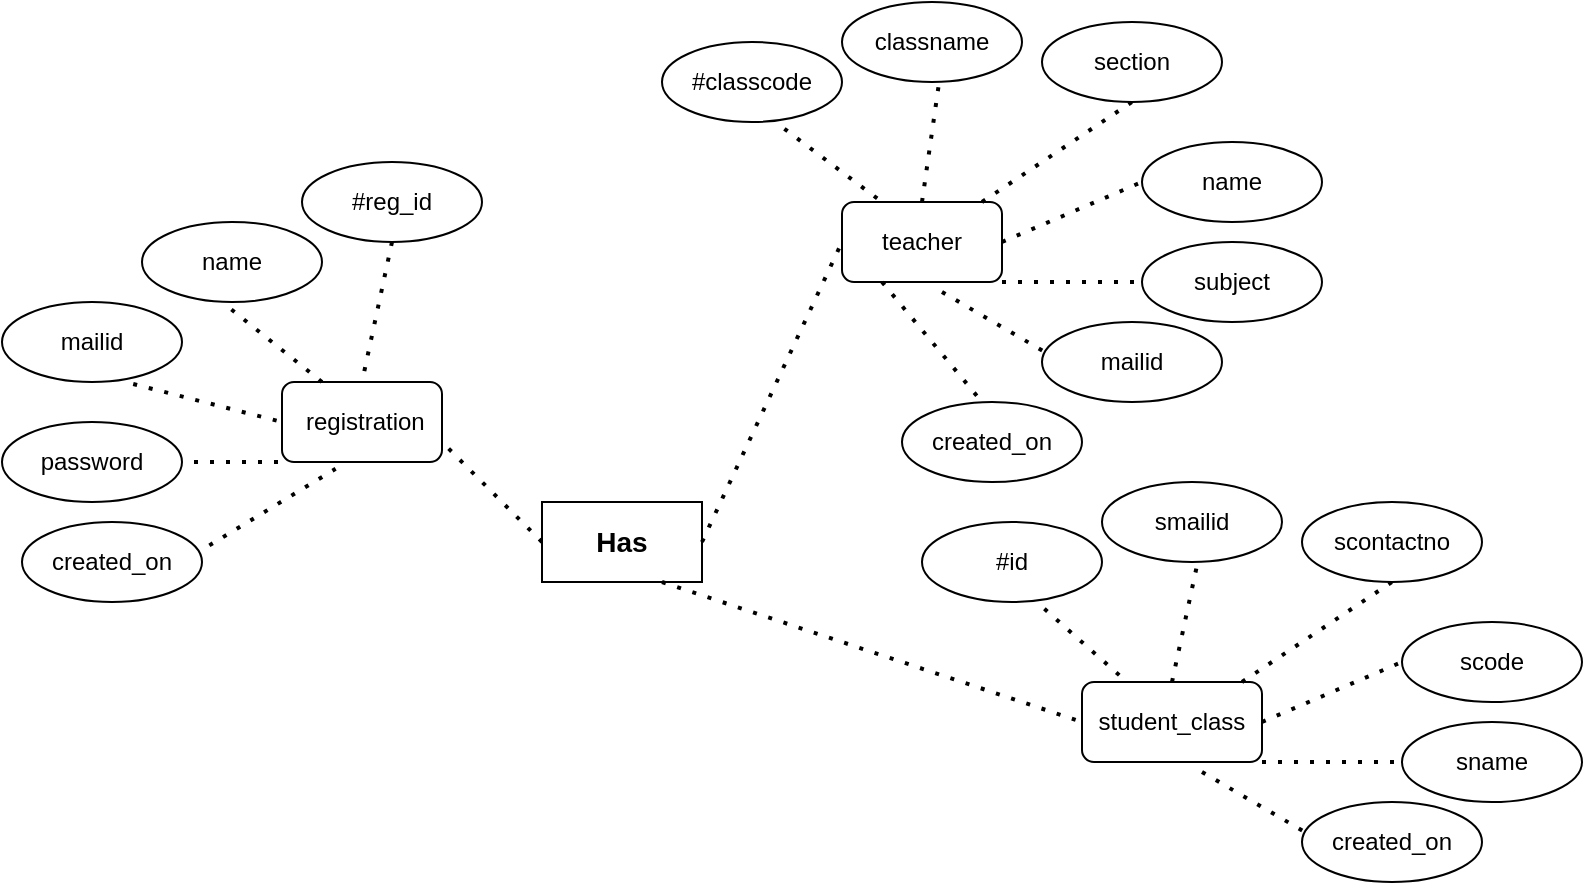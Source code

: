 <mxfile version="14.2.9" type="github">
  <diagram name="Page-1" id="e7e014a7-5840-1c2e-5031-d8a46d1fe8dd">
    <mxGraphModel dx="1038" dy="556" grid="1" gridSize="10" guides="1" tooltips="1" connect="1" arrows="1" fold="1" page="1" pageScale="1" pageWidth="1169" pageHeight="826" background="#ffffff" math="0" shadow="0">
      <root>
        <mxCell id="0" />
        <mxCell id="1" parent="0" />
        <mxCell id="wm7McS8ciFP9YZ9LBugO-41" value="&amp;nbsp;registration" style="rounded=1;whiteSpace=wrap;html=1;" vertex="1" parent="1">
          <mxGeometry x="150" y="230" width="80" height="40" as="geometry" />
        </mxCell>
        <mxCell id="wm7McS8ciFP9YZ9LBugO-42" value="" style="endArrow=none;dashed=1;html=1;dashPattern=1 3;strokeWidth=2;exitX=0.25;exitY=0;exitDx=0;exitDy=0;" edge="1" parent="1" source="wm7McS8ciFP9YZ9LBugO-41">
          <mxGeometry width="50" height="50" relative="1" as="geometry">
            <mxPoint x="100" y="240" as="sourcePoint" />
            <mxPoint x="120" y="190" as="targetPoint" />
          </mxGeometry>
        </mxCell>
        <mxCell id="wm7McS8ciFP9YZ9LBugO-45" value="" style="endArrow=none;dashed=1;html=1;dashPattern=1 3;strokeWidth=2;exitX=0.729;exitY=1.025;exitDx=0;exitDy=0;exitPerimeter=0;" edge="1" parent="1" source="wm7McS8ciFP9YZ9LBugO-49">
          <mxGeometry width="50" height="50" relative="1" as="geometry">
            <mxPoint x="70" y="240" as="sourcePoint" />
            <mxPoint x="150" y="250" as="targetPoint" />
          </mxGeometry>
        </mxCell>
        <mxCell id="wm7McS8ciFP9YZ9LBugO-47" value="name" style="ellipse;whiteSpace=wrap;html=1;" vertex="1" parent="1">
          <mxGeometry x="80" y="150" width="90" height="40" as="geometry" />
        </mxCell>
        <mxCell id="wm7McS8ciFP9YZ9LBugO-49" value="mailid" style="ellipse;whiteSpace=wrap;html=1;" vertex="1" parent="1">
          <mxGeometry x="10" y="190" width="90" height="40" as="geometry" />
        </mxCell>
        <mxCell id="wm7McS8ciFP9YZ9LBugO-50" value="" style="endArrow=none;dashed=1;html=1;dashPattern=1 3;strokeWidth=2;entryX=0;entryY=1;entryDx=0;entryDy=0;" edge="1" parent="1" target="wm7McS8ciFP9YZ9LBugO-41">
          <mxGeometry width="50" height="50" relative="1" as="geometry">
            <mxPoint x="90" y="270" as="sourcePoint" />
            <mxPoint x="140" y="260" as="targetPoint" />
          </mxGeometry>
        </mxCell>
        <mxCell id="wm7McS8ciFP9YZ9LBugO-51" value="" style="endArrow=none;dashed=1;html=1;dashPattern=1 3;strokeWidth=2;entryX=0.5;entryY=0;entryDx=0;entryDy=0;exitX=0.5;exitY=1;exitDx=0;exitDy=0;exitPerimeter=0;" edge="1" parent="1" source="wm7McS8ciFP9YZ9LBugO-53" target="wm7McS8ciFP9YZ9LBugO-41">
          <mxGeometry width="50" height="50" relative="1" as="geometry">
            <mxPoint x="205" y="170" as="sourcePoint" />
            <mxPoint x="244.39" y="230" as="targetPoint" />
          </mxGeometry>
        </mxCell>
        <mxCell id="wm7McS8ciFP9YZ9LBugO-52" value="" style="endArrow=none;dashed=1;html=1;dashPattern=1 3;strokeWidth=2;entryX=0.335;entryY=1.085;entryDx=0;entryDy=0;entryPerimeter=0;" edge="1" parent="1" target="wm7McS8ciFP9YZ9LBugO-41">
          <mxGeometry width="50" height="50" relative="1" as="geometry">
            <mxPoint x="100" y="320" as="sourcePoint" />
            <mxPoint x="204.39" y="319" as="targetPoint" />
          </mxGeometry>
        </mxCell>
        <mxCell id="wm7McS8ciFP9YZ9LBugO-53" value="#reg_id" style="ellipse;whiteSpace=wrap;html=1;" vertex="1" parent="1">
          <mxGeometry x="160" y="120" width="90" height="40" as="geometry" />
        </mxCell>
        <mxCell id="wm7McS8ciFP9YZ9LBugO-54" value="password" style="ellipse;whiteSpace=wrap;html=1;" vertex="1" parent="1">
          <mxGeometry x="10" y="250" width="90" height="40" as="geometry" />
        </mxCell>
        <mxCell id="wm7McS8ciFP9YZ9LBugO-55" value="created_on" style="ellipse;whiteSpace=wrap;html=1;" vertex="1" parent="1">
          <mxGeometry x="20" y="300" width="90" height="40" as="geometry" />
        </mxCell>
        <mxCell id="wm7McS8ciFP9YZ9LBugO-56" value="" style="endArrow=none;dashed=1;html=1;dashPattern=1 3;strokeWidth=2;entryX=1;entryY=0.75;entryDx=0;entryDy=0;" edge="1" parent="1" target="wm7McS8ciFP9YZ9LBugO-41">
          <mxGeometry width="50" height="50" relative="1" as="geometry">
            <mxPoint x="280" y="310" as="sourcePoint" />
            <mxPoint x="270" y="270" as="targetPoint" />
          </mxGeometry>
        </mxCell>
        <mxCell id="wm7McS8ciFP9YZ9LBugO-57" value="&lt;b&gt;&lt;font style=&quot;font-size: 14px&quot;&gt;Has&lt;/font&gt;&lt;/b&gt;" style="rounded=0;whiteSpace=wrap;html=1;" vertex="1" parent="1">
          <mxGeometry x="280" y="290" width="80" height="40" as="geometry" />
        </mxCell>
        <mxCell id="wm7McS8ciFP9YZ9LBugO-70" value="teacher" style="rounded=1;whiteSpace=wrap;html=1;" vertex="1" parent="1">
          <mxGeometry x="430" y="140" width="80" height="40" as="geometry" />
        </mxCell>
        <mxCell id="wm7McS8ciFP9YZ9LBugO-71" value="" style="endArrow=none;dashed=1;html=1;dashPattern=1 3;strokeWidth=2;entryX=0.5;entryY=1;entryDx=0;entryDy=0;" edge="1" parent="1" target="wm7McS8ciFP9YZ9LBugO-78">
          <mxGeometry width="50" height="50" relative="1" as="geometry">
            <mxPoint x="500" y="140" as="sourcePoint" />
            <mxPoint x="550" y="90" as="targetPoint" />
          </mxGeometry>
        </mxCell>
        <mxCell id="wm7McS8ciFP9YZ9LBugO-72" value="" style="endArrow=none;dashed=1;html=1;dashPattern=1 3;strokeWidth=2;" edge="1" parent="1">
          <mxGeometry width="50" height="50" relative="1" as="geometry">
            <mxPoint x="510" y="160" as="sourcePoint" />
            <mxPoint x="580" y="130" as="targetPoint" />
          </mxGeometry>
        </mxCell>
        <mxCell id="wm7McS8ciFP9YZ9LBugO-73" value="" style="endArrow=none;dashed=1;html=1;dashPattern=1 3;strokeWidth=2;exitX=1;exitY=1;exitDx=0;exitDy=0;entryX=0;entryY=0.5;entryDx=0;entryDy=0;" edge="1" parent="1" source="wm7McS8ciFP9YZ9LBugO-70" target="wm7McS8ciFP9YZ9LBugO-80">
          <mxGeometry width="50" height="50" relative="1" as="geometry">
            <mxPoint x="520" y="170" as="sourcePoint" />
            <mxPoint x="590" y="170" as="targetPoint" />
          </mxGeometry>
        </mxCell>
        <mxCell id="wm7McS8ciFP9YZ9LBugO-74" value="" style="endArrow=none;dashed=1;html=1;dashPattern=1 3;strokeWidth=2;exitX=0.5;exitY=0;exitDx=0;exitDy=0;" edge="1" parent="1" source="wm7McS8ciFP9YZ9LBugO-70">
          <mxGeometry width="50" height="50" relative="1" as="geometry">
            <mxPoint x="450" y="140" as="sourcePoint" />
            <mxPoint x="480" y="70" as="targetPoint" />
          </mxGeometry>
        </mxCell>
        <mxCell id="wm7McS8ciFP9YZ9LBugO-75" value="" style="endArrow=none;dashed=1;html=1;dashPattern=1 3;strokeWidth=2;" edge="1" parent="1">
          <mxGeometry width="50" height="50" relative="1" as="geometry">
            <mxPoint x="480" y="185" as="sourcePoint" />
            <mxPoint x="540" y="220" as="targetPoint" />
          </mxGeometry>
        </mxCell>
        <mxCell id="wm7McS8ciFP9YZ9LBugO-76" value="" style="endArrow=none;dashed=1;html=1;dashPattern=1 3;strokeWidth=2;exitX=1;exitY=1;exitDx=0;exitDy=0;" edge="1" parent="1">
          <mxGeometry width="50" height="50" relative="1" as="geometry">
            <mxPoint x="450" y="180" as="sourcePoint" />
            <mxPoint x="500" y="240" as="targetPoint" />
          </mxGeometry>
        </mxCell>
        <mxCell id="wm7McS8ciFP9YZ9LBugO-77" value="classname" style="ellipse;whiteSpace=wrap;html=1;" vertex="1" parent="1">
          <mxGeometry x="430" y="40" width="90" height="40" as="geometry" />
        </mxCell>
        <mxCell id="wm7McS8ciFP9YZ9LBugO-78" value="section" style="ellipse;whiteSpace=wrap;html=1;" vertex="1" parent="1">
          <mxGeometry x="530" y="50" width="90" height="40" as="geometry" />
        </mxCell>
        <mxCell id="wm7McS8ciFP9YZ9LBugO-79" value="name" style="ellipse;whiteSpace=wrap;html=1;" vertex="1" parent="1">
          <mxGeometry x="580" y="110" width="90" height="40" as="geometry" />
        </mxCell>
        <mxCell id="wm7McS8ciFP9YZ9LBugO-80" value="subject" style="ellipse;whiteSpace=wrap;html=1;" vertex="1" parent="1">
          <mxGeometry x="580" y="160" width="90" height="40" as="geometry" />
        </mxCell>
        <mxCell id="wm7McS8ciFP9YZ9LBugO-81" value="mailid" style="ellipse;whiteSpace=wrap;html=1;" vertex="1" parent="1">
          <mxGeometry x="530" y="200" width="90" height="40" as="geometry" />
        </mxCell>
        <mxCell id="wm7McS8ciFP9YZ9LBugO-82" value="created_on" style="ellipse;whiteSpace=wrap;html=1;" vertex="1" parent="1">
          <mxGeometry x="460" y="240" width="90" height="40" as="geometry" />
        </mxCell>
        <mxCell id="wm7McS8ciFP9YZ9LBugO-83" value="" style="endArrow=none;dashed=1;html=1;dashPattern=1 3;strokeWidth=2;entryX=0.25;entryY=0;entryDx=0;entryDy=0;exitX=0.68;exitY=1.085;exitDx=0;exitDy=0;exitPerimeter=0;" edge="1" parent="1" source="wm7McS8ciFP9YZ9LBugO-84" target="wm7McS8ciFP9YZ9LBugO-70">
          <mxGeometry width="50" height="50" relative="1" as="geometry">
            <mxPoint x="410" y="90" as="sourcePoint" />
            <mxPoint x="450" y="135" as="targetPoint" />
          </mxGeometry>
        </mxCell>
        <mxCell id="wm7McS8ciFP9YZ9LBugO-84" value="#classcode" style="ellipse;whiteSpace=wrap;html=1;" vertex="1" parent="1">
          <mxGeometry x="340" y="60" width="90" height="40" as="geometry" />
        </mxCell>
        <mxCell id="wm7McS8ciFP9YZ9LBugO-85" value="" style="endArrow=none;dashed=1;html=1;dashPattern=1 3;strokeWidth=2;entryX=0;entryY=0.5;entryDx=0;entryDy=0;" edge="1" parent="1" target="wm7McS8ciFP9YZ9LBugO-70">
          <mxGeometry width="50" height="50" relative="1" as="geometry">
            <mxPoint x="360" y="310" as="sourcePoint" />
            <mxPoint x="410" y="260" as="targetPoint" />
          </mxGeometry>
        </mxCell>
        <mxCell id="wm7McS8ciFP9YZ9LBugO-86" value="student_class" style="rounded=1;whiteSpace=wrap;html=1;" vertex="1" parent="1">
          <mxGeometry x="550" y="380" width="90" height="40" as="geometry" />
        </mxCell>
        <mxCell id="wm7McS8ciFP9YZ9LBugO-87" value="" style="endArrow=none;dashed=1;html=1;dashPattern=1 3;strokeWidth=2;entryX=0.5;entryY=1;entryDx=0;entryDy=0;" edge="1" parent="1" target="wm7McS8ciFP9YZ9LBugO-94">
          <mxGeometry width="50" height="50" relative="1" as="geometry">
            <mxPoint x="630" y="380" as="sourcePoint" />
            <mxPoint x="680" y="330" as="targetPoint" />
          </mxGeometry>
        </mxCell>
        <mxCell id="wm7McS8ciFP9YZ9LBugO-88" value="" style="endArrow=none;dashed=1;html=1;dashPattern=1 3;strokeWidth=2;" edge="1" parent="1">
          <mxGeometry width="50" height="50" relative="1" as="geometry">
            <mxPoint x="640" y="400" as="sourcePoint" />
            <mxPoint x="710" y="370" as="targetPoint" />
          </mxGeometry>
        </mxCell>
        <mxCell id="wm7McS8ciFP9YZ9LBugO-89" value="" style="endArrow=none;dashed=1;html=1;dashPattern=1 3;strokeWidth=2;exitX=1;exitY=1;exitDx=0;exitDy=0;entryX=0;entryY=0.5;entryDx=0;entryDy=0;" edge="1" parent="1" source="wm7McS8ciFP9YZ9LBugO-86" target="wm7McS8ciFP9YZ9LBugO-96">
          <mxGeometry width="50" height="50" relative="1" as="geometry">
            <mxPoint x="650" y="410" as="sourcePoint" />
            <mxPoint x="720" y="410" as="targetPoint" />
          </mxGeometry>
        </mxCell>
        <mxCell id="wm7McS8ciFP9YZ9LBugO-90" value="" style="endArrow=none;dashed=1;html=1;dashPattern=1 3;strokeWidth=2;exitX=0.5;exitY=0;exitDx=0;exitDy=0;" edge="1" parent="1" source="wm7McS8ciFP9YZ9LBugO-86">
          <mxGeometry width="50" height="50" relative="1" as="geometry">
            <mxPoint x="580" y="380" as="sourcePoint" />
            <mxPoint x="610" y="310" as="targetPoint" />
          </mxGeometry>
        </mxCell>
        <mxCell id="wm7McS8ciFP9YZ9LBugO-91" value="" style="endArrow=none;dashed=1;html=1;dashPattern=1 3;strokeWidth=2;" edge="1" parent="1">
          <mxGeometry width="50" height="50" relative="1" as="geometry">
            <mxPoint x="610" y="425" as="sourcePoint" />
            <mxPoint x="670" y="460" as="targetPoint" />
          </mxGeometry>
        </mxCell>
        <mxCell id="wm7McS8ciFP9YZ9LBugO-93" value="smailid" style="ellipse;whiteSpace=wrap;html=1;" vertex="1" parent="1">
          <mxGeometry x="560" y="280" width="90" height="40" as="geometry" />
        </mxCell>
        <mxCell id="wm7McS8ciFP9YZ9LBugO-94" value="scontactno" style="ellipse;whiteSpace=wrap;html=1;" vertex="1" parent="1">
          <mxGeometry x="660" y="290" width="90" height="40" as="geometry" />
        </mxCell>
        <mxCell id="wm7McS8ciFP9YZ9LBugO-95" value="scode" style="ellipse;whiteSpace=wrap;html=1;" vertex="1" parent="1">
          <mxGeometry x="710" y="350" width="90" height="40" as="geometry" />
        </mxCell>
        <mxCell id="wm7McS8ciFP9YZ9LBugO-96" value="sname" style="ellipse;whiteSpace=wrap;html=1;" vertex="1" parent="1">
          <mxGeometry x="710" y="400" width="90" height="40" as="geometry" />
        </mxCell>
        <mxCell id="wm7McS8ciFP9YZ9LBugO-97" value="created_on" style="ellipse;whiteSpace=wrap;html=1;" vertex="1" parent="1">
          <mxGeometry x="660" y="440" width="90" height="40" as="geometry" />
        </mxCell>
        <mxCell id="wm7McS8ciFP9YZ9LBugO-99" value="" style="endArrow=none;dashed=1;html=1;dashPattern=1 3;strokeWidth=2;entryX=0.25;entryY=0;entryDx=0;entryDy=0;exitX=0.68;exitY=1.085;exitDx=0;exitDy=0;exitPerimeter=0;" edge="1" parent="1" source="wm7McS8ciFP9YZ9LBugO-100" target="wm7McS8ciFP9YZ9LBugO-86">
          <mxGeometry width="50" height="50" relative="1" as="geometry">
            <mxPoint x="540" y="330" as="sourcePoint" />
            <mxPoint x="580" y="375" as="targetPoint" />
          </mxGeometry>
        </mxCell>
        <mxCell id="wm7McS8ciFP9YZ9LBugO-100" value="#id" style="ellipse;whiteSpace=wrap;html=1;" vertex="1" parent="1">
          <mxGeometry x="470" y="300" width="90" height="40" as="geometry" />
        </mxCell>
        <mxCell id="wm7McS8ciFP9YZ9LBugO-101" value="" style="endArrow=none;dashed=1;html=1;dashPattern=1 3;strokeWidth=2;exitX=0.75;exitY=1;exitDx=0;exitDy=0;entryX=0;entryY=0.5;entryDx=0;entryDy=0;" edge="1" parent="1" target="wm7McS8ciFP9YZ9LBugO-86" source="wm7McS8ciFP9YZ9LBugO-57">
          <mxGeometry width="50" height="50" relative="1" as="geometry">
            <mxPoint x="440" y="600" as="sourcePoint" />
            <mxPoint x="550" y="400" as="targetPoint" />
          </mxGeometry>
        </mxCell>
      </root>
    </mxGraphModel>
  </diagram>
</mxfile>
